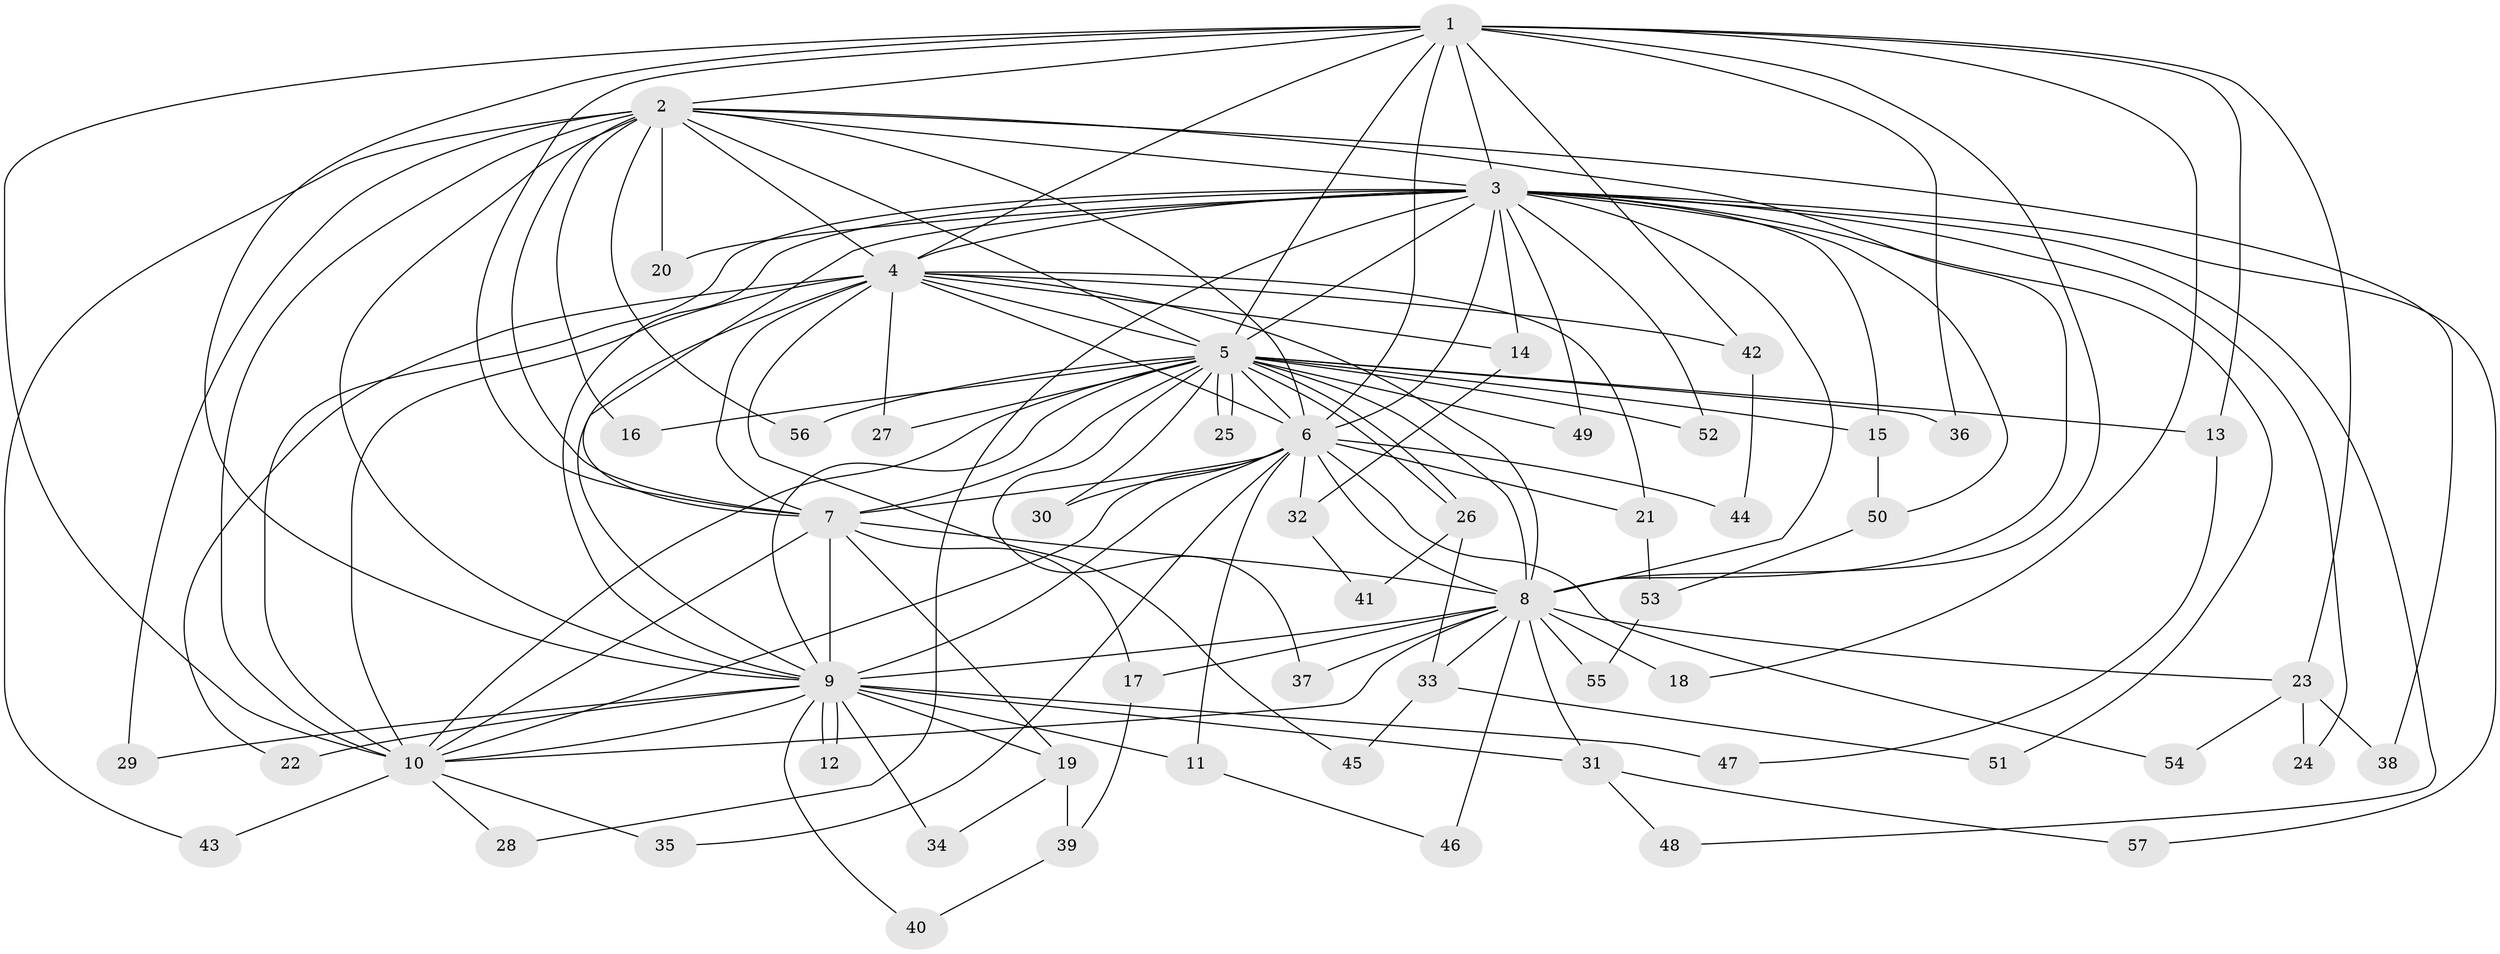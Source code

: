 // coarse degree distribution, {13: 0.044444444444444446, 12: 0.044444444444444446, 17: 0.022222222222222223, 21: 0.022222222222222223, 22: 0.022222222222222223, 14: 0.022222222222222223, 2: 0.6, 1: 0.022222222222222223, 3: 0.1111111111111111, 4: 0.08888888888888889}
// Generated by graph-tools (version 1.1) at 2025/51/02/27/25 19:51:41]
// undirected, 57 vertices, 139 edges
graph export_dot {
graph [start="1"]
  node [color=gray90,style=filled];
  1;
  2;
  3;
  4;
  5;
  6;
  7;
  8;
  9;
  10;
  11;
  12;
  13;
  14;
  15;
  16;
  17;
  18;
  19;
  20;
  21;
  22;
  23;
  24;
  25;
  26;
  27;
  28;
  29;
  30;
  31;
  32;
  33;
  34;
  35;
  36;
  37;
  38;
  39;
  40;
  41;
  42;
  43;
  44;
  45;
  46;
  47;
  48;
  49;
  50;
  51;
  52;
  53;
  54;
  55;
  56;
  57;
  1 -- 2;
  1 -- 3;
  1 -- 4;
  1 -- 5;
  1 -- 6;
  1 -- 7;
  1 -- 8;
  1 -- 9;
  1 -- 10;
  1 -- 13;
  1 -- 18;
  1 -- 23;
  1 -- 36;
  1 -- 42;
  2 -- 3;
  2 -- 4;
  2 -- 5;
  2 -- 6;
  2 -- 7;
  2 -- 8;
  2 -- 9;
  2 -- 10;
  2 -- 16;
  2 -- 20;
  2 -- 29;
  2 -- 38;
  2 -- 43;
  2 -- 56;
  3 -- 4;
  3 -- 5;
  3 -- 6;
  3 -- 7;
  3 -- 8;
  3 -- 9;
  3 -- 10;
  3 -- 14;
  3 -- 15;
  3 -- 20;
  3 -- 24;
  3 -- 28;
  3 -- 48;
  3 -- 49;
  3 -- 50;
  3 -- 51;
  3 -- 52;
  3 -- 57;
  4 -- 5;
  4 -- 6;
  4 -- 7;
  4 -- 8;
  4 -- 9;
  4 -- 10;
  4 -- 14;
  4 -- 21;
  4 -- 22;
  4 -- 27;
  4 -- 42;
  4 -- 45;
  5 -- 6;
  5 -- 7;
  5 -- 8;
  5 -- 9;
  5 -- 10;
  5 -- 13;
  5 -- 15;
  5 -- 16;
  5 -- 25;
  5 -- 25;
  5 -- 26;
  5 -- 26;
  5 -- 27;
  5 -- 30;
  5 -- 36;
  5 -- 37;
  5 -- 49;
  5 -- 52;
  5 -- 56;
  6 -- 7;
  6 -- 8;
  6 -- 9;
  6 -- 10;
  6 -- 11;
  6 -- 21;
  6 -- 30;
  6 -- 32;
  6 -- 35;
  6 -- 44;
  6 -- 54;
  7 -- 8;
  7 -- 9;
  7 -- 10;
  7 -- 17;
  7 -- 19;
  8 -- 9;
  8 -- 10;
  8 -- 17;
  8 -- 18;
  8 -- 23;
  8 -- 31;
  8 -- 33;
  8 -- 37;
  8 -- 46;
  8 -- 55;
  9 -- 10;
  9 -- 11;
  9 -- 12;
  9 -- 12;
  9 -- 19;
  9 -- 22;
  9 -- 29;
  9 -- 31;
  9 -- 34;
  9 -- 40;
  9 -- 47;
  10 -- 28;
  10 -- 35;
  10 -- 43;
  11 -- 46;
  13 -- 47;
  14 -- 32;
  15 -- 50;
  17 -- 39;
  19 -- 34;
  19 -- 39;
  21 -- 53;
  23 -- 24;
  23 -- 38;
  23 -- 54;
  26 -- 33;
  26 -- 41;
  31 -- 48;
  31 -- 57;
  32 -- 41;
  33 -- 45;
  33 -- 51;
  39 -- 40;
  42 -- 44;
  50 -- 53;
  53 -- 55;
}
